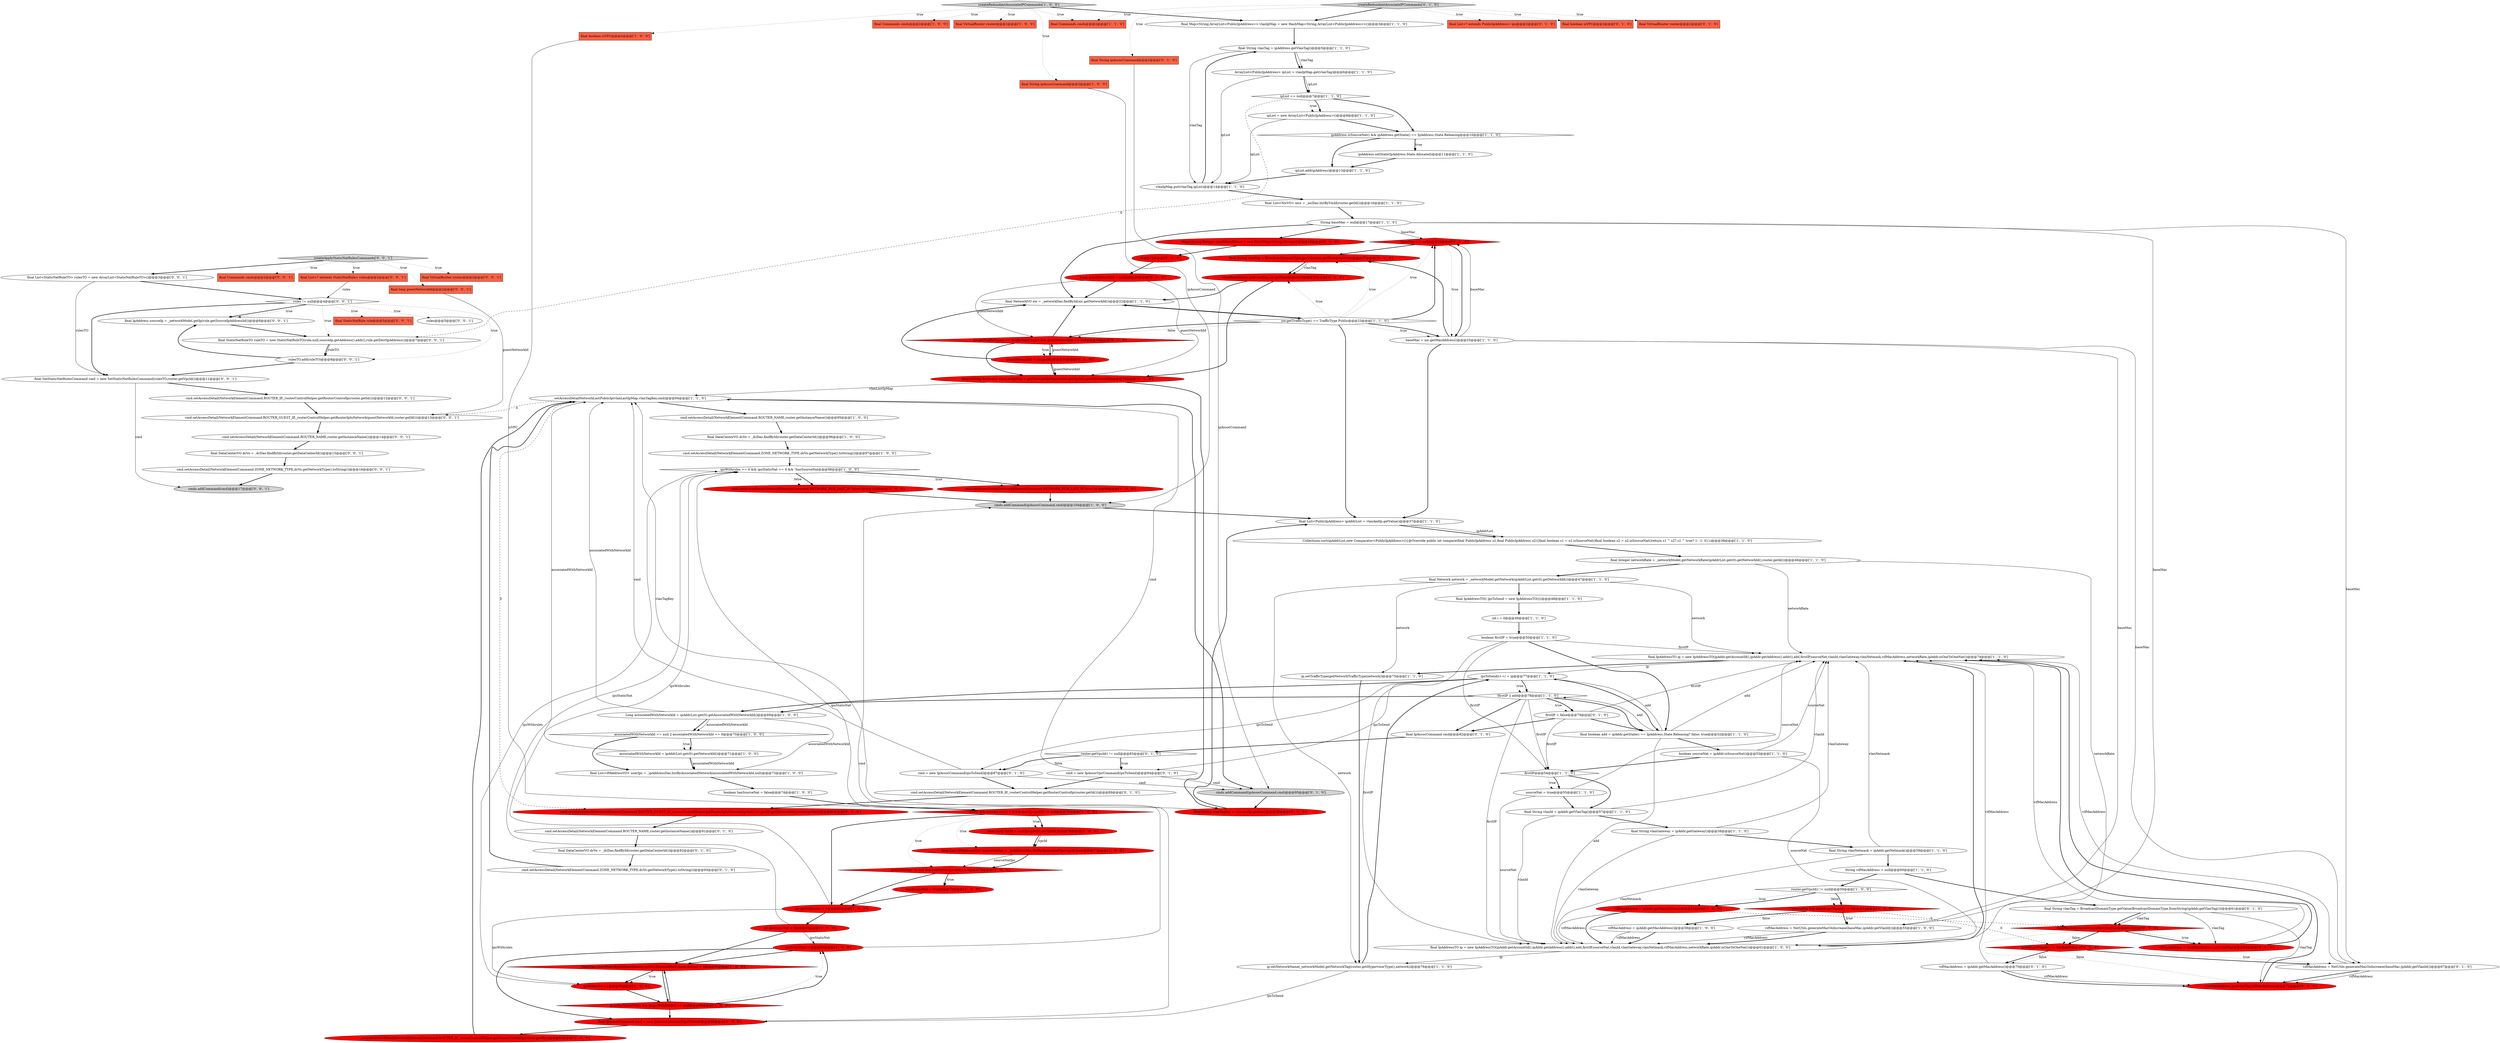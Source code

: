 digraph {
105 [style = filled, label = "rules != null@@@4@@@['0', '0', '1']", fillcolor = white, shape = diamond image = "AAA0AAABBB3BBB"];
3 [style = filled, label = "vlanIpMap.put(vlanTag,ipList)@@@14@@@['1', '1', '0']", fillcolor = white, shape = ellipse image = "AAA0AAABBB1BBB"];
109 [style = filled, label = "final List<? extends StaticNatRule> rules@@@2@@@['0', '0', '1']", fillcolor = tomato, shape = box image = "AAA0AAABBB3BBB"];
90 [style = filled, label = "@@@19@@@['0', '1', '0']", fillcolor = red, shape = ellipse image = "AAA1AAABBB2BBB"];
99 [style = filled, label = "baseMac == null@@@24@@@['0', '1', '0']", fillcolor = red, shape = diamond image = "AAA1AAABBB2BBB"];
48 [style = filled, label = "final NetworkVO nw = _networkDao.findById(nic.getNetworkId())@@@22@@@['1', '1', '0']", fillcolor = white, shape = ellipse image = "AAA0AAABBB1BBB"];
7 [style = filled, label = "hasSourceNat = true@@@79@@@['1', '0', '0']", fillcolor = red, shape = ellipse image = "AAA1AAABBB1BBB"];
40 [style = filled, label = "associatedWithNetworkId == null || associatedWithNetworkId == 0@@@70@@@['1', '0', '0']", fillcolor = white, shape = diamond image = "AAA0AAABBB1BBB"];
57 [style = filled, label = "Collections.sort(ipAddrList,new Comparator<PublicIpAddress>(){@Override public int compare(final PublicIpAddress o1,final PublicIpAddress o2){final boolean s1 = o1.isSourceNat()final boolean s2 = o2.isSourceNat()return s1 ^ s2? s1 ^ true? 1: -1: 0}})@@@38@@@['1', '1', '0']", fillcolor = white, shape = ellipse image = "AAA0AAABBB1BBB"];
66 [style = filled, label = "final Commands cmds@@@2@@@['1', '1', '0']", fillcolor = tomato, shape = box image = "AAA0AAABBB1BBB"];
56 [style = filled, label = "ipList = new ArrayList<PublicIpAddress>()@@@8@@@['1', '1', '0']", fillcolor = white, shape = ellipse image = "AAA0AAABBB1BBB"];
28 [style = filled, label = "cmd.setAccessDetail(NetworkElementCommand.ROUTER_NAME,router.getInstanceName())@@@95@@@['1', '0', '0']", fillcolor = white, shape = ellipse image = "AAA0AAABBB1BBB"];
59 [style = filled, label = "int ipsWithrules = 0@@@82@@@['1', '0', '0']", fillcolor = red, shape = ellipse image = "AAA1AAABBB1BBB"];
120 [style = filled, label = "cmd.setAccessDetail(NetworkElementCommand.ROUTER_NAME,router.getInstanceName())@@@14@@@['0', '0', '1']", fillcolor = white, shape = ellipse image = "AAA0AAABBB3BBB"];
65 [style = filled, label = "ipsToSend(i++( = ip@@@77@@@['1', '1', '0']", fillcolor = white, shape = ellipse image = "AAA0AAABBB1BBB"];
107 [style = filled, label = "final SetStaticNatRulesCommand cmd = new SetStaticNatRulesCommand(rulesTO,router.getVpcId())@@@11@@@['0', '0', '1']", fillcolor = white, shape = ellipse image = "AAA0AAABBB3BBB"];
110 [style = filled, label = "final long guestNetworkId@@@2@@@['0', '0', '1']", fillcolor = tomato, shape = box image = "AAA0AAABBB3BBB"];
78 [style = filled, label = "cmd.setAccessDetail(NetworkElementCommand.ROUTER_IP,_routerControlHelper.getRouterControlIp(router.getId()))@@@89@@@['0', '1', '0']", fillcolor = white, shape = ellipse image = "AAA0AAABBB2BBB"];
111 [style = filled, label = "final StaticNatRule rule@@@5@@@['0', '0', '1']", fillcolor = tomato, shape = box image = "AAA0AAABBB3BBB"];
50 [style = filled, label = "!firstIP || add@@@78@@@['1', '1', '0']", fillcolor = white, shape = diamond image = "AAA0AAABBB1BBB"];
9 [style = filled, label = "final IpAddressTO ip = new IpAddressTO(ipAddr.getAccountId(),ipAddr.getAddress().addr(),add,firstIP,sourceNat,vlanId,vlanGateway,vlanNetmask,vifMacAddress,networkRate,ipAddr.isOneToOneNat())@@@74@@@['1', '1', '0']", fillcolor = white, shape = ellipse image = "AAA0AAABBB1BBB"];
85 [style = filled, label = "vifMacAddress = NetUtils.generateMacOnIncrease(baseMac,ipAddr.getVlanId())@@@67@@@['0', '1', '0']", fillcolor = white, shape = ellipse image = "AAA0AAABBB2BBB"];
55 [style = filled, label = "ipAddress.isSourceNat() && ipAddress.getState() == IpAddress.State.Releasing@@@10@@@['1', '1', '0']", fillcolor = white, shape = diamond image = "AAA0AAABBB1BBB"];
62 [style = filled, label = "cmd.setAccessDetail(NetworkElementCommand.NETWORK_PUB_LAST_IP,\"false\")@@@102@@@['1', '0', '0']", fillcolor = red, shape = ellipse image = "AAA1AAABBB1BBB"];
88 [style = filled, label = "cmd.setAccessDetail(NetworkElementCommand.ROUTER_GUEST_IP,_routerControlHelper.getRouterIpInNetwork(ipAddrList.get(0).getNetworkId(),router.getId()))@@@90@@@['0', '1', '0']", fillcolor = red, shape = ellipse image = "AAA1AAABBB2BBB"];
35 [style = filled, label = "sourceNatIps != null && sourceNatIps.size() > 0@@@78@@@['1', '0', '0']", fillcolor = red, shape = diamond image = "AAA1AAABBB1BBB"];
4 [style = filled, label = "final boolean add = ipAddr.getState() == IpAddress.State.Releasing? false: true@@@52@@@['1', '1', '0']", fillcolor = white, shape = ellipse image = "AAA0AAABBB1BBB"];
54 [style = filled, label = "boolean sourceNat = ipAddr.isSourceNat()@@@53@@@['1', '1', '0']", fillcolor = white, shape = ellipse image = "AAA0AAABBB1BBB"];
10 [style = filled, label = "isVPC && userIps.size() > 0 && userIps.get(0) != null@@@75@@@['1', '0', '0']", fillcolor = red, shape = diamond image = "AAA1AAABBB1BBB"];
44 [style = filled, label = "cmds.addCommand(ipAssocCommand,cmd)@@@104@@@['1', '0', '0']", fillcolor = lightgray, shape = ellipse image = "AAA0AAABBB1BBB"];
25 [style = filled, label = "final List<PublicIpAddress> ipAddrList = vlanAndIp.getValue()@@@37@@@['1', '1', '0']", fillcolor = white, shape = ellipse image = "AAA0AAABBB1BBB"];
20 [style = filled, label = "createRedundantAssociateIPCommands['1', '0', '0']", fillcolor = lightgray, shape = diamond image = "AAA0AAABBB1BBB"];
113 [style = filled, label = "cmd.setAccessDetail(NetworkElementCommand.ZONE_NETWORK_TYPE,dcVo.getNetworkType().toString())@@@16@@@['0', '0', '1']", fillcolor = white, shape = ellipse image = "AAA0AAABBB3BBB"];
75 [style = filled, label = "final String vlanTag = BroadcastDomainType.getValue(nic.getBroadcastUri())@@@27@@@['0', '1', '0']", fillcolor = red, shape = ellipse image = "AAA1AAABBB2BBB"];
0 [style = filled, label = "int ipsStaticNat = 0@@@83@@@['1', '0', '0']", fillcolor = red, shape = ellipse image = "AAA1AAABBB1BBB"];
12 [style = filled, label = "Long associatedWithNetworkId = ipAddrList.get(0).getAssociatedWithNetworkId()@@@69@@@['1', '0', '0']", fillcolor = white, shape = ellipse image = "AAA0AAABBB1BBB"];
41 [style = filled, label = "ipsStaticNat++@@@89@@@['1', '0', '0']", fillcolor = red, shape = ellipse image = "AAA1AAABBB1BBB"];
17 [style = filled, label = "ArrayList<PublicIpAddress> ipList = vlanIpMap.get(vlanTag)@@@6@@@['1', '1', '0']", fillcolor = white, shape = ellipse image = "AAA0AAABBB1BBB"];
108 [style = filled, label = "createApplyStaticNatRulesCommands['0', '0', '1']", fillcolor = lightgray, shape = diamond image = "AAA0AAABBB3BBB"];
82 [style = filled, label = "final String ipAssocCommand@@@2@@@['0', '1', '0']", fillcolor = tomato, shape = box image = "AAA0AAABBB2BBB"];
117 [style = filled, label = "cmds.addCommand(cmd)@@@17@@@['0', '0', '1']", fillcolor = lightgray, shape = ellipse image = "AAA0AAABBB3BBB"];
102 [style = filled, label = "cmd = new IpAssocCommand(ipsToSend)@@@87@@@['0', '1', '0']", fillcolor = white, shape = ellipse image = "AAA0AAABBB2BBB"];
16 [style = filled, label = "ip.setTrafficType(getNetworkTrafficType(network))@@@75@@@['1', '1', '0']", fillcolor = white, shape = ellipse image = "AAA0AAABBB1BBB"];
49 [style = filled, label = "final IpAddressTO ip = new IpAddressTO(ipAddr.getAccountId(),ipAddr.getAddress().addr(),add,firstIP,sourceNat,vlanId,vlanGateway,vlanNetmask,vifMacAddress,networkRate,ipAddr.isOneToOneNat())@@@61@@@['1', '0', '0']", fillcolor = white, shape = ellipse image = "AAA0AAABBB1BBB"];
11 [style = filled, label = "ipList == null@@@7@@@['1', '1', '0']", fillcolor = white, shape = diamond image = "AAA0AAABBB1BBB"];
84 [style = filled, label = "guestNetworkId = nw.getId()@@@31@@@['0', '1', '0']", fillcolor = red, shape = ellipse image = "AAA1AAABBB2BBB"];
18 [style = filled, label = "ipList.add(ipAddress)@@@13@@@['1', '1', '0']", fillcolor = white, shape = ellipse image = "AAA0AAABBB1BBB"];
47 [style = filled, label = "final Network network = _networkModel.getNetwork(ipAddrList.get(0).getNetworkId())@@@47@@@['1', '1', '0']", fillcolor = white, shape = ellipse image = "AAA0AAABBB1BBB"];
61 [style = filled, label = "setAccessDetailNetworkLastPublicIp(vlanLastIpMap,vlanTagKey,cmd)@@@94@@@['1', '1', '0']", fillcolor = white, shape = ellipse image = "AAA0AAABBB1BBB"];
100 [style = filled, label = "router.getVpcId() != null@@@83@@@['0', '1', '0']", fillcolor = white, shape = diamond image = "AAA0AAABBB2BBB"];
115 [style = filled, label = "final List<StaticNatRuleTO> rulesTO = new ArrayList<StaticNatRuleTO>()@@@3@@@['0', '0', '1']", fillcolor = white, shape = ellipse image = "AAA0AAABBB3BBB"];
1 [style = filled, label = "final Map<String,ArrayList<PublicIpAddress>> vlanIpMap = new HashMap<String,ArrayList<PublicIpAddress>>()@@@3@@@['1', '1', '0']", fillcolor = white, shape = ellipse image = "AAA0AAABBB1BBB"];
114 [style = filled, label = "cmd.setAccessDetail(NetworkElementCommand.ROUTER_IP,_routerControlHelper.getRouterControlIp(router.getId()))@@@12@@@['0', '0', '1']", fillcolor = white, shape = ellipse image = "AAA0AAABBB3BBB"];
103 [style = filled, label = "vifMacAddress = vlanMacAddress.get(vlanTag)@@@63@@@['0', '1', '0']", fillcolor = red, shape = ellipse image = "AAA1AAABBB2BBB"];
21 [style = filled, label = "nw.getTrafficType() == TrafficType.Public@@@23@@@['1', '1', '0']", fillcolor = white, shape = diamond image = "AAA0AAABBB1BBB"];
32 [style = filled, label = "final IpAddressTO(( ipsToSend = new IpAddressTO((((@@@48@@@['1', '1', '0']", fillcolor = white, shape = ellipse image = "AAA0AAABBB1BBB"];
80 [style = filled, label = "Map<String,Boolean> vlanLastIpMap = getVlanLastIpMap(router.getVpcId(),guestNetworkId)@@@34@@@['0', '1', '0']", fillcolor = red, shape = ellipse image = "AAA1AAABBB2BBB"];
116 [style = filled, label = "final IpAddress sourceIp = _networkModel.getIp(rule.getSourceIpAddressId())@@@6@@@['0', '0', '1']", fillcolor = white, shape = ellipse image = "AAA0AAABBB3BBB"];
122 [style = filled, label = "rulesTO.add(ruleTO)@@@8@@@['0', '0', '1']", fillcolor = white, shape = ellipse image = "AAA0AAABBB3BBB"];
14 [style = filled, label = "final List<IPAddressVO> userIps = _ipAddressDao.listByAssociatedNetwork(associatedWithNetworkId,null)@@@73@@@['1', '0', '0']", fillcolor = white, shape = ellipse image = "AAA0AAABBB1BBB"];
89 [style = filled, label = "final DataCenterVO dcVo = _dcDao.findById(router.getDataCenterId())@@@92@@@['0', '1', '0']", fillcolor = white, shape = ellipse image = "AAA0AAABBB2BBB"];
97 [style = filled, label = "final IpAssocCommand cmd@@@82@@@['0', '1', '0']", fillcolor = white, shape = ellipse image = "AAA0AAABBB2BBB"];
87 [style = filled, label = "nw.getTrafficType() == TrafficType.Guest && guestNetworkId == null@@@30@@@['0', '1', '0']", fillcolor = red, shape = diamond image = "AAA1AAABBB2BBB"];
69 [style = filled, label = "final IpAssocCommand cmd = new IpAssocCommand(ipsToSend)@@@92@@@['1', '0', '0']", fillcolor = red, shape = ellipse image = "AAA1AAABBB1BBB"];
52 [style = filled, label = "String vifMacAddress = null@@@60@@@['1', '1', '0']", fillcolor = white, shape = ellipse image = "AAA0AAABBB1BBB"];
101 [style = filled, label = "vlanMacAddress.put(vlanTag,nic.getMacAddress())@@@28@@@['0', '1', '0']", fillcolor = red, shape = ellipse image = "AAA1AAABBB2BBB"];
104 [style = filled, label = "vifMacAddress = ipAddr.getMacAddress()@@@70@@@['0', '1', '0']", fillcolor = white, shape = ellipse image = "AAA0AAABBB2BBB"];
37 [style = filled, label = "final List<IPAddressVO> sourceNatIps = _ipAddressDao.listByAssociatedVpc(vpcId,true)@@@77@@@['1', '0', '0']", fillcolor = red, shape = ellipse image = "AAA1AAABBB1BBB"];
58 [style = filled, label = "router.getVpcId() != null@@@50@@@['1', '0', '0']", fillcolor = white, shape = diamond image = "AAA0AAABBB1BBB"];
98 [style = filled, label = "cmds.addCommand(ipAssocCommand,cmd)@@@95@@@['0', '1', '0']", fillcolor = lightgray, shape = ellipse image = "AAA0AAABBB2BBB"];
13 [style = filled, label = "cmd.setAccessDetail(NetworkElementCommand.ZONE_NETWORK_TYPE,dcVo.getNetworkType().toString())@@@97@@@['1', '0', '0']", fillcolor = white, shape = ellipse image = "AAA0AAABBB1BBB"];
119 [style = filled, label = "final StaticNatRuleTO ruleTO = new StaticNatRuleTO(rule,null,sourceIp.getAddress().addr(),rule.getDestIpAddress())@@@7@@@['0', '0', '1']", fillcolor = white, shape = ellipse image = "AAA0AAABBB3BBB"];
23 [style = filled, label = "ipsWithrules == 0 && ipsStaticNat == 0 && !hasSourceNat@@@98@@@['1', '0', '0']", fillcolor = white, shape = diamond image = "AAA0AAABBB1BBB"];
29 [style = filled, label = "boolean hasSourceNat = false@@@74@@@['1', '0', '0']", fillcolor = white, shape = ellipse image = "AAA0AAABBB1BBB"];
45 [style = filled, label = "boolean firstIP = true@@@50@@@['1', '1', '0']", fillcolor = white, shape = ellipse image = "AAA0AAABBB1BBB"];
123 [style = filled, label = "rules@@@5@@@['0', '0', '1']", fillcolor = white, shape = ellipse image = "AAA0AAABBB3BBB"];
74 [style = filled, label = "vlanMacAddress.put(vlanTag,vifMacAddress)@@@72@@@['0', '1', '0']", fillcolor = red, shape = ellipse image = "AAA1AAABBB2BBB"];
91 [style = filled, label = "cmd = new IpAssocVpcCommand(ipsToSend)@@@84@@@['0', '1', '0']", fillcolor = white, shape = ellipse image = "AAA0AAABBB2BBB"];
46 [style = filled, label = "final boolean isVPC@@@2@@@['1', '0', '0']", fillcolor = tomato, shape = box image = "AAA0AAABBB1BBB"];
68 [style = filled, label = "String baseMac = null@@@17@@@['1', '1', '0']", fillcolor = white, shape = ellipse image = "AAA0AAABBB1BBB"];
94 [style = filled, label = "final String vlanTagKey = vlanAndIp.getKey()@@@36@@@['0', '1', '0']", fillcolor = red, shape = ellipse image = "AAA1AAABBB2BBB"];
63 [style = filled, label = "baseMac = nic.getMacAddress()@@@25@@@['1', '1', '0']", fillcolor = white, shape = ellipse image = "AAA0AAABBB1BBB"];
22 [style = filled, label = "firstIP@@@54@@@['1', '1', '0']", fillcolor = white, shape = diamond image = "AAA0AAABBB1BBB"];
79 [style = filled, label = "Long guestNetworkId = null@@@20@@@['0', '1', '0']", fillcolor = red, shape = ellipse image = "AAA1AAABBB2BBB"];
34 [style = filled, label = "vifMacAddress = NetUtils.generateMacOnIncrease(baseMac,ipAddr.getVlanId())@@@55@@@['1', '0', '0']", fillcolor = white, shape = ellipse image = "AAA0AAABBB1BBB"];
27 [style = filled, label = "associatedWithNetworkId = ipAddrList.get(0).getNetworkId()@@@71@@@['1', '0', '0']", fillcolor = white, shape = ellipse image = "AAA0AAABBB1BBB"];
86 [style = filled, label = "ipAddr.getVlanId() != 0@@@66@@@['0', '1', '0']", fillcolor = red, shape = diamond image = "AAA1AAABBB2BBB"];
72 [style = filled, label = "Map<String,String> vlanMacAddress = new HashMap<String,String>()@@@18@@@['0', '1', '0']", fillcolor = red, shape = ellipse image = "AAA1AAABBB2BBB"];
70 [style = filled, label = "cmd.setAccessDetail(NetworkElementCommand.ROUTER_IP,_routerControlHelper.getRouterControlIp(router.getId()))@@@93@@@['1', '0', '0']", fillcolor = red, shape = ellipse image = "AAA1AAABBB1BBB"];
51 [style = filled, label = "!sourceNat && ipAddr.getVlanId() != 0@@@54@@@['1', '0', '0']", fillcolor = red, shape = diamond image = "AAA1AAABBB1BBB"];
106 [style = filled, label = "final VirtualRouter router@@@2@@@['0', '0', '1']", fillcolor = tomato, shape = box image = "AAA0AAABBB3BBB"];
31 [style = filled, label = "final Commands cmds@@@2@@@['1', '0', '0']", fillcolor = tomato, shape = box image = "AAA0AAABBB1BBB"];
2 [style = filled, label = "int i = 0@@@49@@@['1', '1', '0']", fillcolor = white, shape = ellipse image = "AAA0AAABBB1BBB"];
92 [style = filled, label = "createRedundantAssociateIPCommands['0', '1', '0']", fillcolor = lightgray, shape = diamond image = "AAA0AAABBB2BBB"];
5 [style = filled, label = "ip.isOneToOneNat() && ip.getRuleState() == null@@@88@@@['1', '0', '0']", fillcolor = red, shape = diamond image = "AAA1AAABBB1BBB"];
60 [style = filled, label = "final String vlanNetmask = ipAddr.getNetmask()@@@59@@@['1', '1', '0']", fillcolor = white, shape = ellipse image = "AAA0AAABBB1BBB"];
76 [style = filled, label = "firstIP = false@@@79@@@['0', '1', '0']", fillcolor = white, shape = ellipse image = "AAA0AAABBB2BBB"];
77 [style = filled, label = "final List<? extends PublicIpAddress> ips@@@2@@@['0', '1', '0']", fillcolor = tomato, shape = box image = "AAA0AAABBB2BBB"];
67 [style = filled, label = "ipAddress.setState(IpAddress.State.Allocated)@@@11@@@['1', '1', '0']", fillcolor = white, shape = ellipse image = "AAA0AAABBB1BBB"];
30 [style = filled, label = "final String vlanTag = ipAddress.getVlanTag()@@@5@@@['1', '1', '0']", fillcolor = white, shape = ellipse image = "AAA0AAABBB1BBB"];
73 [style = filled, label = "cmd.setAccessDetail(NetworkElementCommand.ZONE_NETWORK_TYPE,dcVo.getNetworkType().toString())@@@93@@@['0', '1', '0']", fillcolor = white, shape = ellipse image = "AAA0AAABBB2BBB"];
118 [style = filled, label = "final DataCenterVO dcVo = _dcDao.findById(router.getDataCenterId())@@@15@@@['0', '0', '1']", fillcolor = white, shape = ellipse image = "AAA0AAABBB3BBB"];
93 [style = filled, label = "final boolean isVPC@@@2@@@['0', '1', '0']", fillcolor = tomato, shape = box image = "AAA0AAABBB2BBB"];
81 [style = filled, label = "final VirtualRouter router@@@2@@@['0', '1', '0']", fillcolor = tomato, shape = box image = "AAA0AAABBB2BBB"];
95 [style = filled, label = "cmd.setAccessDetail(NetworkElementCommand.ROUTER_NAME,router.getInstanceName())@@@91@@@['0', '1', '0']", fillcolor = white, shape = ellipse image = "AAA0AAABBB2BBB"];
64 [style = filled, label = "cmd.setAccessDetail(NetworkElementCommand.NETWORK_PUB_LAST_IP,\"true\")@@@99@@@['1', '0', '0']", fillcolor = red, shape = ellipse image = "AAA1AAABBB1BBB"];
112 [style = filled, label = "final Commands cmds@@@2@@@['0', '0', '1']", fillcolor = tomato, shape = box image = "AAA0AAABBB3BBB"];
42 [style = filled, label = "ipsWithrules++@@@86@@@['1', '0', '0']", fillcolor = red, shape = ellipse image = "AAA1AAABBB1BBB"];
121 [style = filled, label = "cmd.setAccessDetail(NetworkElementCommand.ROUTER_GUEST_IP,_routerControlHelper.getRouterIpInNetwork(guestNetworkId,router.getId()))@@@13@@@['0', '0', '1']", fillcolor = white, shape = ellipse image = "AAA0AAABBB3BBB"];
8 [style = filled, label = "final DataCenterVO dcVo = _dcDao.findById(router.getDataCenterId())@@@96@@@['1', '0', '0']", fillcolor = white, shape = ellipse image = "AAA0AAABBB1BBB"];
38 [style = filled, label = "final String ipAssocCommand@@@2@@@['1', '0', '0']", fillcolor = tomato, shape = box image = "AAA0AAABBB1BBB"];
39 [style = filled, label = "final Integer networkRate = _networkModel.getNetworkRate(ipAddrList.get(0).getNetworkId(),router.getId())@@@46@@@['1', '1', '0']", fillcolor = white, shape = ellipse image = "AAA0AAABBB1BBB"];
53 [style = filled, label = "final VirtualRouter router@@@2@@@['1', '0', '0']", fillcolor = tomato, shape = box image = "AAA0AAABBB1BBB"];
43 [style = filled, label = "final String vlanId = ipAddr.getVlanTag()@@@57@@@['1', '1', '0']", fillcolor = white, shape = ellipse image = "AAA0AAABBB1BBB"];
24 [style = filled, label = "vifMacAddress = ipAddr.getMacAddress()@@@51@@@['1', '0', '0']", fillcolor = red, shape = ellipse image = "AAA1AAABBB1BBB"];
83 [style = filled, label = "vlanMacAddress.containsKey(vlanTag)@@@62@@@['0', '1', '0']", fillcolor = red, shape = diamond image = "AAA1AAABBB2BBB"];
15 [style = filled, label = "sourceNat = true@@@55@@@['1', '1', '0']", fillcolor = white, shape = ellipse image = "AAA0AAABBB1BBB"];
33 [style = filled, label = "final List<NicVO> nics = _nicDao.listByVmId(router.getId())@@@16@@@['1', '1', '0']", fillcolor = white, shape = ellipse image = "AAA0AAABBB1BBB"];
96 [style = filled, label = "final String vlanTag = BroadcastDomainType.getValue(BroadcastDomainType.fromString(ipAddr.getVlanTag()))@@@61@@@['0', '1', '0']", fillcolor = white, shape = ellipse image = "AAA0AAABBB2BBB"];
71 [style = filled, label = "vifMacAddress = ipAddr.getMacAddress()@@@58@@@['1', '0', '0']", fillcolor = white, shape = ellipse image = "AAA0AAABBB1BBB"];
19 [style = filled, label = "_rulesDao.countRulesByIpIdAndState(ip.getId(),FirewallRule.State.Active) > 0@@@85@@@['1', '0', '0']", fillcolor = red, shape = diamond image = "AAA1AAABBB1BBB"];
26 [style = filled, label = "ip.setNetworkName(_networkModel.getNetworkTag(router.getHypervisorType(),network))@@@76@@@['1', '1', '0']", fillcolor = white, shape = ellipse image = "AAA0AAABBB1BBB"];
36 [style = filled, label = "final String vlanGateway = ipAddr.getGateway()@@@58@@@['1', '1', '0']", fillcolor = white, shape = ellipse image = "AAA0AAABBB1BBB"];
6 [style = filled, label = "final Long vpcId = userIps.get(0).getVpcId()@@@76@@@['1', '0', '0']", fillcolor = red, shape = ellipse image = "AAA1AAABBB1BBB"];
91->61 [style = solid, label="cmd"];
86->104 [style = bold, label=""];
23->64 [style = dotted, label="true"];
0->41 [style = solid, label="ipsStaticNat"];
18->3 [style = bold, label=""];
37->35 [style = solid, label="sourceNatIps"];
86->85 [style = dotted, label="true"];
107->117 [style = solid, label="cmd"];
22->15 [style = bold, label=""];
91->98 [style = solid, label="cmd"];
41->19 [style = bold, label=""];
21->63 [style = dotted, label="true"];
4->49 [style = solid, label="add"];
100->91 [style = bold, label=""];
36->49 [style = solid, label="vlanGateway"];
0->23 [style = solid, label="ipsStaticNat"];
110->121 [style = solid, label="guestNetworkId"];
92->77 [style = dotted, label="true"];
21->48 [style = bold, label=""];
84->48 [style = bold, label=""];
21->99 [style = dotted, label="true"];
33->68 [style = bold, label=""];
96->83 [style = solid, label="vlanTag"];
92->81 [style = dotted, label="true"];
1->30 [style = bold, label=""];
27->61 [style = solid, label="associatedWithNetworkId"];
4->9 [style = solid, label="add"];
45->49 [style = solid, label="firstIP"];
59->42 [style = solid, label="ipsWithrules"];
94->61 [style = solid, label="vlanTagKey"];
85->74 [style = solid, label="vifMacAddress"];
9->16 [style = bold, label=""];
103->9 [style = bold, label=""];
108->112 [style = dotted, label="true"];
108->110 [style = dotted, label="true"];
26->65 [style = bold, label=""];
19->5 [style = bold, label=""];
92->82 [style = dotted, label="true"];
12->40 [style = bold, label=""];
24->49 [style = bold, label=""];
72->90 [style = bold, label=""];
61->121 [style = dashed, label="0"];
65->50 [style = bold, label=""];
75->101 [style = bold, label=""];
57->39 [style = bold, label=""];
76->4 [style = bold, label=""];
98->94 [style = bold, label=""];
69->44 [style = solid, label="cmd"];
20->31 [style = dotted, label="true"];
65->50 [style = dotted, label="true"];
34->49 [style = solid, label="vifMacAddress"];
73->61 [style = bold, label=""];
88->95 [style = bold, label=""];
50->12 [style = bold, label=""];
48->21 [style = bold, label=""];
63->75 [style = bold, label=""];
71->49 [style = bold, label=""];
74->9 [style = bold, label=""];
39->47 [style = bold, label=""];
47->16 [style = solid, label="network"];
58->24 [style = dotted, label="true"];
3->30 [style = bold, label=""];
35->7 [style = bold, label=""];
86->104 [style = dotted, label="false"];
51->71 [style = bold, label=""];
36->9 [style = solid, label="vlanGateway"];
45->22 [style = solid, label="firstIP"];
25->57 [style = bold, label=""];
79->48 [style = bold, label=""];
23->62 [style = bold, label=""];
83->86 [style = bold, label=""];
49->26 [style = solid, label="ip"];
19->42 [style = bold, label=""];
6->37 [style = solid, label="vpcId"];
89->73 [style = bold, label=""];
56->3 [style = solid, label="ipList"];
10->6 [style = dotted, label="true"];
20->66 [style = dotted, label="true"];
51->34 [style = dotted, label="true"];
11->56 [style = bold, label=""];
67->18 [style = bold, label=""];
68->72 [style = bold, label=""];
0->19 [style = bold, label=""];
12->14 [style = solid, label="associatedWithNetworkId"];
104->74 [style = solid, label="vifMacAddress"];
10->59 [style = bold, label=""];
65->12 [style = bold, label=""];
21->99 [style = bold, label=""];
22->43 [style = bold, label=""];
118->113 [style = bold, label=""];
83->103 [style = bold, label=""];
21->75 [style = dotted, label="true"];
16->26 [style = bold, label=""];
105->123 [style = dotted, label="true"];
65->102 [style = solid, label="ipsToSend"];
3->33 [style = bold, label=""];
105->116 [style = bold, label=""];
21->25 [style = bold, label=""];
47->26 [style = solid, label="network"];
41->23 [style = solid, label="ipsStaticNat"];
120->118 [style = bold, label=""];
12->61 [style = solid, label="associatedWithNetworkId"];
104->74 [style = bold, label=""];
92->66 [style = dotted, label="true"];
52->58 [style = bold, label=""];
43->9 [style = solid, label="vlanId"];
108->115 [style = bold, label=""];
122->116 [style = bold, label=""];
58->51 [style = dotted, label="false"];
58->51 [style = bold, label=""];
24->83 [style = dashed, label="0"];
94->25 [style = bold, label=""];
15->49 [style = solid, label="sourceNat"];
96->83 [style = bold, label=""];
50->97 [style = bold, label=""];
23->62 [style = dotted, label="false"];
23->64 [style = bold, label=""];
24->49 [style = solid, label="vifMacAddress"];
105->119 [style = dotted, label="true"];
50->76 [style = dotted, label="true"];
90->79 [style = bold, label=""];
61->28 [style = bold, label=""];
96->103 [style = solid, label="vlanTag"];
15->9 [style = solid, label="sourceNat"];
52->96 [style = bold, label=""];
54->49 [style = solid, label="sourceNat"];
85->9 [style = solid, label="vifMacAddress"];
87->48 [style = bold, label=""];
122->107 [style = bold, label=""];
70->61 [style = bold, label=""];
20->38 [style = dotted, label="true"];
68->85 [style = solid, label="baseMac"];
105->122 [style = dotted, label="true"];
17->11 [style = solid, label="ipList"];
64->44 [style = bold, label=""];
78->88 [style = bold, label=""];
63->85 [style = solid, label="baseMac"];
95->89 [style = bold, label=""];
30->17 [style = bold, label=""];
113->117 [style = bold, label=""];
102->98 [style = solid, label="cmd"];
99->63 [style = dotted, label="true"];
27->14 [style = bold, label=""];
92->93 [style = dotted, label="true"];
60->9 [style = solid, label="vlanNetmask"];
87->84 [style = bold, label=""];
35->7 [style = dotted, label="true"];
61->88 [style = dashed, label="0"];
11->119 [style = dashed, label="0"];
34->49 [style = bold, label=""];
5->41 [style = dotted, label="true"];
55->18 [style = bold, label=""];
87->84 [style = dotted, label="true"];
58->24 [style = bold, label=""];
43->36 [style = bold, label=""];
84->80 [style = bold, label=""];
63->99 [style = solid, label="baseMac"];
116->119 [style = bold, label=""];
50->4 [style = bold, label=""];
43->49 [style = solid, label="vlanId"];
83->74 [style = dotted, label="false"];
83->86 [style = dotted, label="false"];
101->80 [style = bold, label=""];
105->116 [style = dotted, label="true"];
20->1 [style = bold, label=""];
92->1 [style = bold, label=""];
62->44 [style = bold, label=""];
96->74 [style = solid, label="vlanTag"];
103->9 [style = solid, label="vifMacAddress"];
12->40 [style = solid, label="associatedWithNetworkId"];
54->22 [style = bold, label=""];
10->6 [style = bold, label=""];
19->42 [style = dotted, label="true"];
35->59 [style = bold, label=""];
10->35 [style = dotted, label="true"];
105->107 [style = bold, label=""];
4->54 [style = bold, label=""];
68->48 [style = bold, label=""];
51->71 [style = dotted, label="false"];
82->98 [style = solid, label="ipAssocCommand"];
6->37 [style = bold, label=""];
5->19 [style = bold, label=""];
21->87 [style = dotted, label="false"];
60->49 [style = solid, label="vlanNetmask"];
108->106 [style = dotted, label="true"];
109->105 [style = solid, label="rules"];
55->67 [style = dotted, label="true"];
20->53 [style = dotted, label="true"];
63->25 [style = bold, label=""];
47->32 [style = bold, label=""];
20->46 [style = dotted, label="true"];
76->22 [style = solid, label="firstIP"];
105->111 [style = dotted, label="true"];
40->27 [style = bold, label=""];
68->34 [style = solid, label="baseMac"];
36->60 [style = bold, label=""];
28->8 [style = bold, label=""];
79->80 [style = solid, label="guestNetworkId"];
50->49 [style = solid, label="firstIP"];
15->43 [style = bold, label=""];
14->29 [style = bold, label=""];
99->63 [style = bold, label=""];
2->45 [style = bold, label=""];
40->14 [style = bold, label=""];
55->67 [style = bold, label=""];
29->10 [style = bold, label=""];
76->9 [style = solid, label="firstIP"];
7->59 [style = bold, label=""];
44->25 [style = bold, label=""];
101->48 [style = bold, label=""];
11->55 [style = bold, label=""];
100->102 [style = bold, label=""];
61->98 [style = bold, label=""];
37->35 [style = bold, label=""];
46->10 [style = solid, label="isVPC"];
60->52 [style = bold, label=""];
40->27 [style = dotted, label="true"];
108->109 [style = dotted, label="true"];
41->69 [style = bold, label=""];
22->15 [style = dotted, label="true"];
21->87 [style = bold, label=""];
10->37 [style = dotted, label="true"];
59->23 [style = solid, label="ipsWithrules"];
8->13 [style = bold, label=""];
83->103 [style = dotted, label="true"];
104->9 [style = solid, label="vifMacAddress"];
27->14 [style = solid, label="associatedWithNetworkId"];
54->9 [style = solid, label="sourceNat"];
76->97 [style = bold, label=""];
9->65 [style = solid, label="ip"];
11->56 [style = dotted, label="true"];
85->74 [style = bold, label=""];
80->61 [style = solid, label="vlanLastIpMap"];
102->78 [style = bold, label=""];
102->61 [style = solid, label="cmd"];
45->9 [style = solid, label="firstIP"];
115->107 [style = solid, label="rulesTO"];
121->120 [style = bold, label=""];
84->80 [style = solid, label="guestNetworkId"];
39->9 [style = solid, label="networkRate"];
65->4 [style = bold, label=""];
107->114 [style = bold, label=""];
63->34 [style = solid, label="baseMac"];
50->22 [style = solid, label="firstIP"];
39->49 [style = solid, label="networkRate"];
50->76 [style = bold, label=""];
100->91 [style = dotted, label="true"];
65->91 [style = solid, label="ipsToSend"];
71->49 [style = solid, label="vifMacAddress"];
99->75 [style = bold, label=""];
32->2 [style = bold, label=""];
17->11 [style = bold, label=""];
119->122 [style = solid, label="ruleTO"];
17->3 [style = solid, label="ipList"];
30->3 [style = solid, label="vlanTag"];
45->4 [style = bold, label=""];
100->102 [style = dotted, label="false"];
119->122 [style = bold, label=""];
5->41 [style = bold, label=""];
86->85 [style = bold, label=""];
80->94 [style = bold, label=""];
21->63 [style = bold, label=""];
5->69 [style = bold, label=""];
42->23 [style = solid, label="ipsWithrules"];
13->23 [style = bold, label=""];
68->99 [style = solid, label="baseMac"];
79->87 [style = solid, label="guestNetworkId"];
87->80 [style = bold, label=""];
21->101 [style = dotted, label="true"];
115->105 [style = bold, label=""];
114->121 [style = bold, label=""];
38->44 [style = solid, label="ipAssocCommand"];
30->17 [style = solid, label="vlanTag"];
59->0 [style = bold, label=""];
42->5 [style = bold, label=""];
47->9 [style = solid, label="network"];
26->69 [style = solid, label="ipsToSend"];
51->34 [style = bold, label=""];
69->70 [style = bold, label=""];
97->100 [style = bold, label=""];
91->78 [style = bold, label=""];
49->9 [style = bold, label=""];
51->86 [style = dashed, label="0"];
75->101 [style = solid, label="vlanTag"];
4->50 [style = solid, label="add"];
25->57 [style = solid, label="ipAddrList"];
4->65 [style = solid, label="add"];
56->55 [style = bold, label=""];
84->87 [style = solid, label="guestNetworkId"];
}
